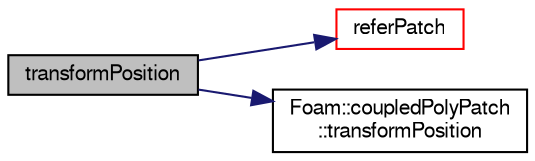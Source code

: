 digraph "transformPosition"
{
  bgcolor="transparent";
  edge [fontname="FreeSans",fontsize="10",labelfontname="FreeSans",labelfontsize="10"];
  node [fontname="FreeSans",fontsize="10",shape=record];
  rankdir="LR";
  Node1160 [label="transformPosition",height=0.2,width=0.4,color="black", fillcolor="grey75", style="filled", fontcolor="black"];
  Node1160 -> Node1161 [color="midnightblue",fontsize="10",style="solid",fontname="FreeSans"];
  Node1161 [label="referPatch",height=0.2,width=0.4,color="red",URL="$a27458.html#aca51647def8ec2c3e05940f722e1dc6e"];
  Node1160 -> Node1276 [color="midnightblue",fontsize="10",style="solid",fontname="FreeSans"];
  Node1276 [label="Foam::coupledPolyPatch\l::transformPosition",height=0.2,width=0.4,color="black",URL="$a27426.html#ae6bb2311dc8e8a40d173da6b765014b8",tooltip="Transform a patch-based position from other side to this side. "];
}
